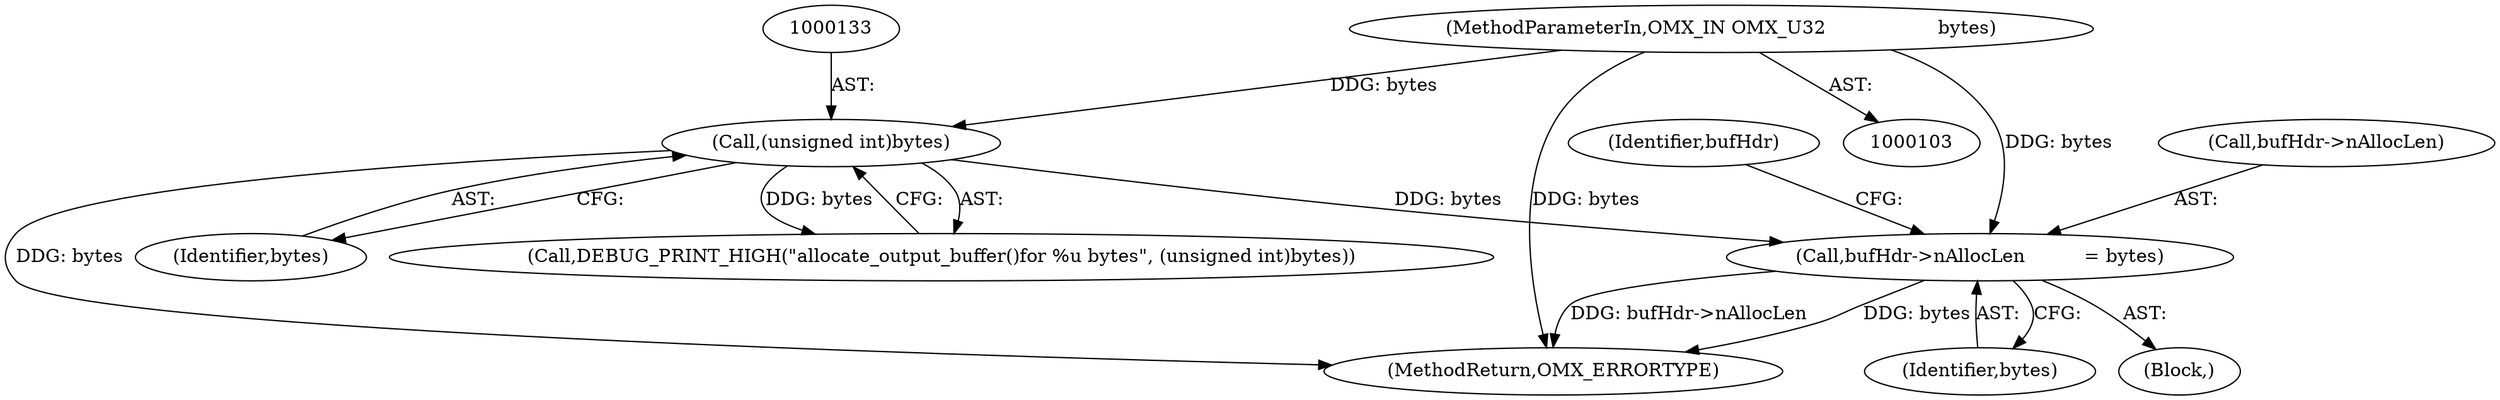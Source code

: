 digraph "0_Android_7558d03e6498e970b761aa44fff6b2c659202d95_0@pointer" {
"1000242" [label="(Call,bufHdr->nAllocLen          = bytes)"];
"1000132" [label="(Call,(unsigned int)bytes)"];
"1000108" [label="(MethodParameterIn,OMX_IN OMX_U32                   bytes)"];
"1000246" [label="(Identifier,bytes)"];
"1000134" [label="(Identifier,bytes)"];
"1000249" [label="(Identifier,bufHdr)"];
"1000619" [label="(MethodReturn,OMX_ERRORTYPE)"];
"1000228" [label="(Block,)"];
"1000132" [label="(Call,(unsigned int)bytes)"];
"1000130" [label="(Call,DEBUG_PRINT_HIGH(\"allocate_output_buffer()for %u bytes\", (unsigned int)bytes))"];
"1000243" [label="(Call,bufHdr->nAllocLen)"];
"1000108" [label="(MethodParameterIn,OMX_IN OMX_U32                   bytes)"];
"1000242" [label="(Call,bufHdr->nAllocLen          = bytes)"];
"1000242" -> "1000228"  [label="AST: "];
"1000242" -> "1000246"  [label="CFG: "];
"1000243" -> "1000242"  [label="AST: "];
"1000246" -> "1000242"  [label="AST: "];
"1000249" -> "1000242"  [label="CFG: "];
"1000242" -> "1000619"  [label="DDG: bytes"];
"1000242" -> "1000619"  [label="DDG: bufHdr->nAllocLen"];
"1000132" -> "1000242"  [label="DDG: bytes"];
"1000108" -> "1000242"  [label="DDG: bytes"];
"1000132" -> "1000130"  [label="AST: "];
"1000132" -> "1000134"  [label="CFG: "];
"1000133" -> "1000132"  [label="AST: "];
"1000134" -> "1000132"  [label="AST: "];
"1000130" -> "1000132"  [label="CFG: "];
"1000132" -> "1000619"  [label="DDG: bytes"];
"1000132" -> "1000130"  [label="DDG: bytes"];
"1000108" -> "1000132"  [label="DDG: bytes"];
"1000108" -> "1000103"  [label="AST: "];
"1000108" -> "1000619"  [label="DDG: bytes"];
}
